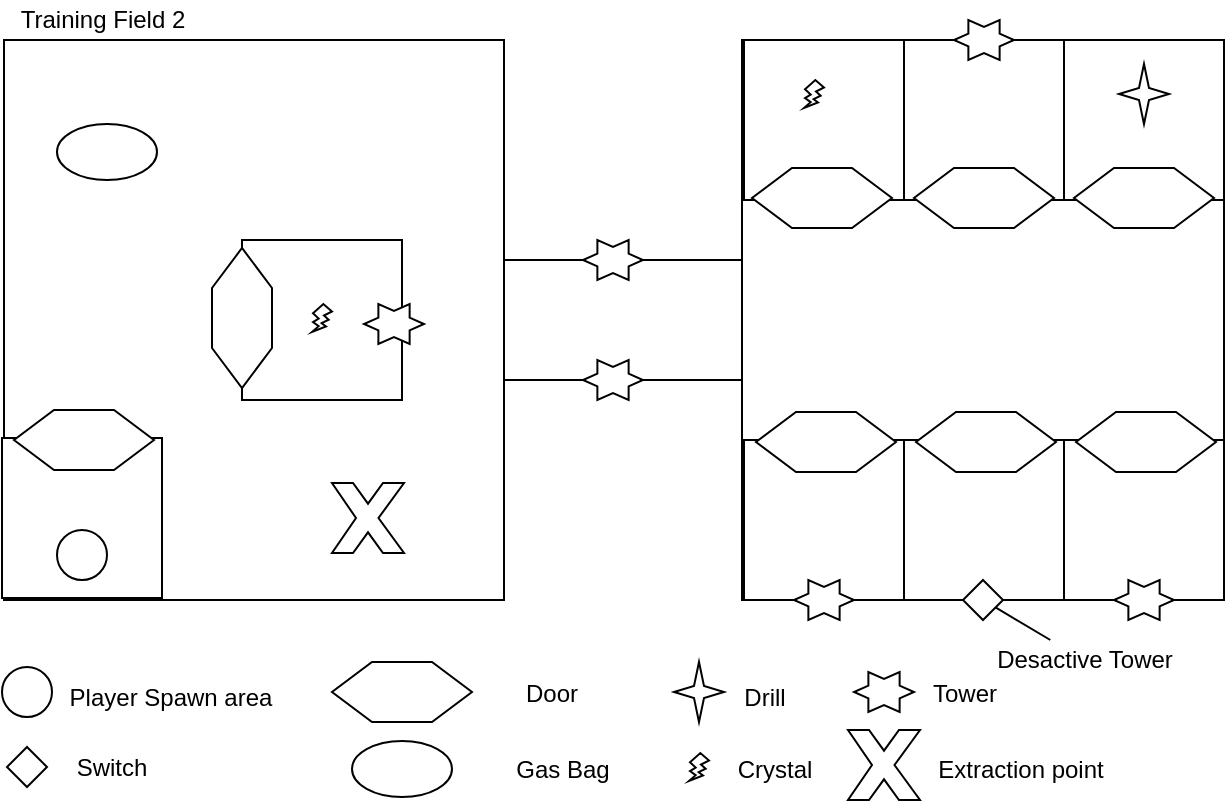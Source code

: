 <mxfile version="16.5.1" type="device"><diagram id="oTNiyeVBQ3uQW8IuUrqW" name="Page-1"><mxGraphModel dx="1422" dy="905" grid="1" gridSize="10" guides="1" tooltips="1" connect="1" arrows="1" fold="1" page="1" pageScale="1" pageWidth="827" pageHeight="1169" math="0" shadow="0"><root><mxCell id="0"/><mxCell id="1" parent="0"/><mxCell id="_fq8qo5Rq_QTAQFdw96m-12" value="" style="rounded=0;whiteSpace=wrap;html=1;" parent="1" vertex="1"><mxGeometry x="350" y="350" width="129" height="60" as="geometry"/></mxCell><mxCell id="_fq8qo5Rq_QTAQFdw96m-11" value="" style="rounded=0;whiteSpace=wrap;html=1;" parent="1" vertex="1"><mxGeometry x="110" y="240" width="250" height="280" as="geometry"/></mxCell><mxCell id="_fq8qo5Rq_QTAQFdw96m-45" value="" style="whiteSpace=wrap;html=1;aspect=fixed;" parent="1" vertex="1"><mxGeometry x="109" y="439" width="80" height="80" as="geometry"/></mxCell><mxCell id="_fq8qo5Rq_QTAQFdw96m-1" value="" style="ellipse;whiteSpace=wrap;html=1;aspect=fixed;" parent="1" vertex="1"><mxGeometry x="109" y="553.5" width="25" height="25" as="geometry"/></mxCell><mxCell id="_fq8qo5Rq_QTAQFdw96m-2" value="Player Spawn area" style="text;html=1;strokeColor=none;fillColor=none;align=center;verticalAlign=middle;whiteSpace=wrap;rounded=0;" parent="1" vertex="1"><mxGeometry x="134" y="553.5" width="119" height="30" as="geometry"/></mxCell><mxCell id="_fq8qo5Rq_QTAQFdw96m-3" value="" style="rhombus;whiteSpace=wrap;html=1;" parent="1" vertex="1"><mxGeometry x="111.5" y="593.5" width="20" height="20" as="geometry"/></mxCell><mxCell id="_fq8qo5Rq_QTAQFdw96m-4" value="Switch" style="text;html=1;strokeColor=none;fillColor=none;align=center;verticalAlign=middle;whiteSpace=wrap;rounded=0;" parent="1" vertex="1"><mxGeometry x="134" y="588.5" width="60" height="30" as="geometry"/></mxCell><mxCell id="_fq8qo5Rq_QTAQFdw96m-5" value="" style="shape=hexagon;perimeter=hexagonPerimeter2;whiteSpace=wrap;html=1;fixedSize=1;rotation=0;" parent="1" vertex="1"><mxGeometry x="274" y="551" width="70" height="30" as="geometry"/></mxCell><mxCell id="_fq8qo5Rq_QTAQFdw96m-6" value="Door" style="text;html=1;strokeColor=none;fillColor=none;align=center;verticalAlign=middle;whiteSpace=wrap;rounded=0;" parent="1" vertex="1"><mxGeometry x="354" y="551.5" width="60" height="30" as="geometry"/></mxCell><mxCell id="_fq8qo5Rq_QTAQFdw96m-7" value="" style="ellipse;whiteSpace=wrap;html=1;" parent="1" vertex="1"><mxGeometry x="284" y="590.5" width="50" height="28" as="geometry"/></mxCell><mxCell id="_fq8qo5Rq_QTAQFdw96m-8" value="Gas Bag" style="text;html=1;align=center;verticalAlign=middle;resizable=0;points=[];autosize=1;strokeColor=none;fillColor=none;" parent="1" vertex="1"><mxGeometry x="359" y="594.5" width="60" height="20" as="geometry"/></mxCell><mxCell id="_fq8qo5Rq_QTAQFdw96m-9" value="" style="verticalLabelPosition=bottom;verticalAlign=top;html=1;shape=mxgraph.basic.4_point_star_2;dx=0.8;" parent="1" vertex="1"><mxGeometry x="445" y="551" width="25" height="30" as="geometry"/></mxCell><mxCell id="_fq8qo5Rq_QTAQFdw96m-10" value="Drill" style="text;html=1;align=center;verticalAlign=middle;resizable=0;points=[];autosize=1;strokeColor=none;fillColor=none;" parent="1" vertex="1"><mxGeometry x="470" y="558.5" width="40" height="20" as="geometry"/></mxCell><mxCell id="_fq8qo5Rq_QTAQFdw96m-13" value="" style="rounded=0;whiteSpace=wrap;html=1;" parent="1" vertex="1"><mxGeometry x="479" y="240" width="241" height="280" as="geometry"/></mxCell><mxCell id="_fq8qo5Rq_QTAQFdw96m-14" value="" style="verticalLabelPosition=bottom;verticalAlign=top;html=1;shape=mxgraph.basic.6_point_star" parent="1" vertex="1"><mxGeometry x="399.5" y="340" width="30" height="20" as="geometry"/></mxCell><mxCell id="_fq8qo5Rq_QTAQFdw96m-20" value="Crystal" style="text;html=1;align=center;verticalAlign=middle;resizable=0;points=[];autosize=1;strokeColor=none;fillColor=none;" parent="1" vertex="1"><mxGeometry x="470" y="594.5" width="50" height="20" as="geometry"/></mxCell><mxCell id="_fq8qo5Rq_QTAQFdw96m-21" value="" style="verticalLabelPosition=bottom;verticalAlign=top;html=1;shape=mxgraph.basic.flash" parent="1" vertex="1"><mxGeometry x="452.5" y="596.5" width="10" height="14" as="geometry"/></mxCell><mxCell id="_fq8qo5Rq_QTAQFdw96m-22" value="" style="verticalLabelPosition=bottom;verticalAlign=top;html=1;shape=mxgraph.basic.6_point_star" parent="1" vertex="1"><mxGeometry x="399.5" y="400" width="30" height="20" as="geometry"/></mxCell><mxCell id="_fq8qo5Rq_QTAQFdw96m-25" value="" style="whiteSpace=wrap;html=1;aspect=fixed;" parent="1" vertex="1"><mxGeometry x="480" y="240" width="80" height="80" as="geometry"/></mxCell><mxCell id="_fq8qo5Rq_QTAQFdw96m-24" value="" style="verticalLabelPosition=bottom;verticalAlign=top;html=1;shape=mxgraph.basic.flash" parent="1" vertex="1"><mxGeometry x="510" y="260" width="10" height="14" as="geometry"/></mxCell><mxCell id="_fq8qo5Rq_QTAQFdw96m-26" value="" style="whiteSpace=wrap;html=1;aspect=fixed;" parent="1" vertex="1"><mxGeometry x="640" y="240" width="80" height="80" as="geometry"/></mxCell><mxCell id="_fq8qo5Rq_QTAQFdw96m-28" value="" style="verticalLabelPosition=bottom;verticalAlign=top;html=1;shape=mxgraph.basic.4_point_star_2;dx=0.8;" parent="1" vertex="1"><mxGeometry x="667.5" y="252" width="25" height="30" as="geometry"/></mxCell><mxCell id="_fq8qo5Rq_QTAQFdw96m-29" value="Tower" style="text;html=1;align=center;verticalAlign=middle;resizable=0;points=[];autosize=1;strokeColor=none;fillColor=none;" parent="1" vertex="1"><mxGeometry x="565" y="556.5" width="50" height="20" as="geometry"/></mxCell><mxCell id="_fq8qo5Rq_QTAQFdw96m-30" value="" style="shape=hexagon;perimeter=hexagonPerimeter2;whiteSpace=wrap;html=1;fixedSize=1;rotation=0;" parent="1" vertex="1"><mxGeometry x="484" y="304" width="70" height="30" as="geometry"/></mxCell><mxCell id="_fq8qo5Rq_QTAQFdw96m-31" value="" style="shape=hexagon;perimeter=hexagonPerimeter2;whiteSpace=wrap;html=1;fixedSize=1;rotation=0;" parent="1" vertex="1"><mxGeometry x="645" y="304" width="70" height="30" as="geometry"/></mxCell><mxCell id="_fq8qo5Rq_QTAQFdw96m-32" value="" style="whiteSpace=wrap;html=1;aspect=fixed;" parent="1" vertex="1"><mxGeometry x="640" y="440" width="80" height="80" as="geometry"/></mxCell><mxCell id="_fq8qo5Rq_QTAQFdw96m-33" value="" style="shape=hexagon;perimeter=hexagonPerimeter2;whiteSpace=wrap;html=1;fixedSize=1;rotation=0;" parent="1" vertex="1"><mxGeometry x="646" y="426" width="70" height="30" as="geometry"/></mxCell><mxCell id="_fq8qo5Rq_QTAQFdw96m-34" value="" style="verticalLabelPosition=bottom;verticalAlign=top;html=1;shape=mxgraph.basic.6_point_star" parent="1" vertex="1"><mxGeometry x="665" y="510" width="30" height="20" as="geometry"/></mxCell><mxCell id="_fq8qo5Rq_QTAQFdw96m-35" value="" style="whiteSpace=wrap;html=1;aspect=fixed;" parent="1" vertex="1"><mxGeometry x="480" y="440" width="80" height="80" as="geometry"/></mxCell><mxCell id="_fq8qo5Rq_QTAQFdw96m-36" value="" style="shape=hexagon;perimeter=hexagonPerimeter2;whiteSpace=wrap;html=1;fixedSize=1;rotation=0;" parent="1" vertex="1"><mxGeometry x="486" y="426" width="70" height="30" as="geometry"/></mxCell><mxCell id="_fq8qo5Rq_QTAQFdw96m-37" value="" style="verticalLabelPosition=bottom;verticalAlign=top;html=1;shape=mxgraph.basic.6_point_star" parent="1" vertex="1"><mxGeometry x="505" y="510" width="30" height="20" as="geometry"/></mxCell><mxCell id="_fq8qo5Rq_QTAQFdw96m-38" value="" style="whiteSpace=wrap;html=1;aspect=fixed;" parent="1" vertex="1"><mxGeometry x="229" y="340" width="80" height="80" as="geometry"/></mxCell><mxCell id="_fq8qo5Rq_QTAQFdw96m-39" value="" style="shape=hexagon;perimeter=hexagonPerimeter2;whiteSpace=wrap;html=1;fixedSize=1;rotation=90;" parent="1" vertex="1"><mxGeometry x="194" y="364" width="70" height="30" as="geometry"/></mxCell><mxCell id="_fq8qo5Rq_QTAQFdw96m-40" value="" style="verticalLabelPosition=bottom;verticalAlign=top;html=1;shape=mxgraph.basic.flash" parent="1" vertex="1"><mxGeometry x="264" y="372" width="10" height="14" as="geometry"/></mxCell><mxCell id="_fq8qo5Rq_QTAQFdw96m-15" value="" style="verticalLabelPosition=bottom;verticalAlign=top;html=1;shape=mxgraph.basic.6_point_star" parent="1" vertex="1"><mxGeometry x="290" y="372" width="30" height="20" as="geometry"/></mxCell><mxCell id="_fq8qo5Rq_QTAQFdw96m-41" value="" style="ellipse;whiteSpace=wrap;html=1;" parent="1" vertex="1"><mxGeometry x="136.5" y="282" width="50" height="28" as="geometry"/></mxCell><mxCell id="_fq8qo5Rq_QTAQFdw96m-43" value="" style="verticalLabelPosition=bottom;verticalAlign=top;html=1;shape=mxgraph.basic.6_point_star" parent="1" vertex="1"><mxGeometry x="535" y="556" width="30" height="20" as="geometry"/></mxCell><mxCell id="_fq8qo5Rq_QTAQFdw96m-44" value="" style="ellipse;whiteSpace=wrap;html=1;aspect=fixed;" parent="1" vertex="1"><mxGeometry x="136.5" y="485" width="25" height="25" as="geometry"/></mxCell><mxCell id="_fq8qo5Rq_QTAQFdw96m-46" value="" style="shape=hexagon;perimeter=hexagonPerimeter2;whiteSpace=wrap;html=1;fixedSize=1;rotation=0;" parent="1" vertex="1"><mxGeometry x="115" y="425" width="70" height="30" as="geometry"/></mxCell><mxCell id="_fq8qo5Rq_QTAQFdw96m-47" value="" style="whiteSpace=wrap;html=1;aspect=fixed;" parent="1" vertex="1"><mxGeometry x="560" y="440" width="80" height="80" as="geometry"/></mxCell><mxCell id="_fq8qo5Rq_QTAQFdw96m-48" value="" style="shape=hexagon;perimeter=hexagonPerimeter2;whiteSpace=wrap;html=1;fixedSize=1;rotation=0;" parent="1" vertex="1"><mxGeometry x="566" y="426" width="70" height="30" as="geometry"/></mxCell><mxCell id="_fq8qo5Rq_QTAQFdw96m-55" style="rounded=0;orthogonalLoop=1;jettySize=auto;html=1;endArrow=none;endFill=0;" parent="1" source="_fq8qo5Rq_QTAQFdw96m-49" target="_fq8qo5Rq_QTAQFdw96m-54" edge="1"><mxGeometry relative="1" as="geometry"/></mxCell><mxCell id="_fq8qo5Rq_QTAQFdw96m-49" value="" style="rhombus;whiteSpace=wrap;html=1;" parent="1" vertex="1"><mxGeometry x="589.5" y="510" width="20" height="20" as="geometry"/></mxCell><mxCell id="_fq8qo5Rq_QTAQFdw96m-50" value="" style="whiteSpace=wrap;html=1;aspect=fixed;" parent="1" vertex="1"><mxGeometry x="560" y="240" width="80" height="80" as="geometry"/></mxCell><mxCell id="_fq8qo5Rq_QTAQFdw96m-51" value="" style="shape=hexagon;perimeter=hexagonPerimeter2;whiteSpace=wrap;html=1;fixedSize=1;rotation=0;" parent="1" vertex="1"><mxGeometry x="565" y="304" width="70" height="30" as="geometry"/></mxCell><mxCell id="_fq8qo5Rq_QTAQFdw96m-52" value="" style="verticalLabelPosition=bottom;verticalAlign=top;html=1;shape=mxgraph.basic.6_point_star" parent="1" vertex="1"><mxGeometry x="585" y="230" width="30" height="20" as="geometry"/></mxCell><mxCell id="_fq8qo5Rq_QTAQFdw96m-54" value="Desactive Tower" style="text;html=1;align=center;verticalAlign=middle;resizable=0;points=[];autosize=1;strokeColor=none;fillColor=none;" parent="1" vertex="1"><mxGeometry x="600" y="540" width="100" height="20" as="geometry"/></mxCell><mxCell id="_fq8qo5Rq_QTAQFdw96m-56" value="Training Field 2&lt;br&gt;" style="text;html=1;align=center;verticalAlign=middle;resizable=0;points=[];autosize=1;strokeColor=none;fillColor=none;" parent="1" vertex="1"><mxGeometry x="109" y="220" width="100" height="20" as="geometry"/></mxCell><mxCell id="_fq8qo5Rq_QTAQFdw96m-57" value="" style="verticalLabelPosition=bottom;verticalAlign=top;html=1;shape=mxgraph.basic.x" parent="1" vertex="1"><mxGeometry x="274" y="461.5" width="36" height="35" as="geometry"/></mxCell><mxCell id="_fq8qo5Rq_QTAQFdw96m-58" value="" style="verticalLabelPosition=bottom;verticalAlign=top;html=1;shape=mxgraph.basic.x" parent="1" vertex="1"><mxGeometry x="532" y="585" width="36" height="35" as="geometry"/></mxCell><mxCell id="_fq8qo5Rq_QTAQFdw96m-59" value="Extraction point" style="text;html=1;align=center;verticalAlign=middle;resizable=0;points=[];autosize=1;strokeColor=none;fillColor=none;" parent="1" vertex="1"><mxGeometry x="568" y="594.5" width="100" height="20" as="geometry"/></mxCell></root></mxGraphModel></diagram></mxfile>